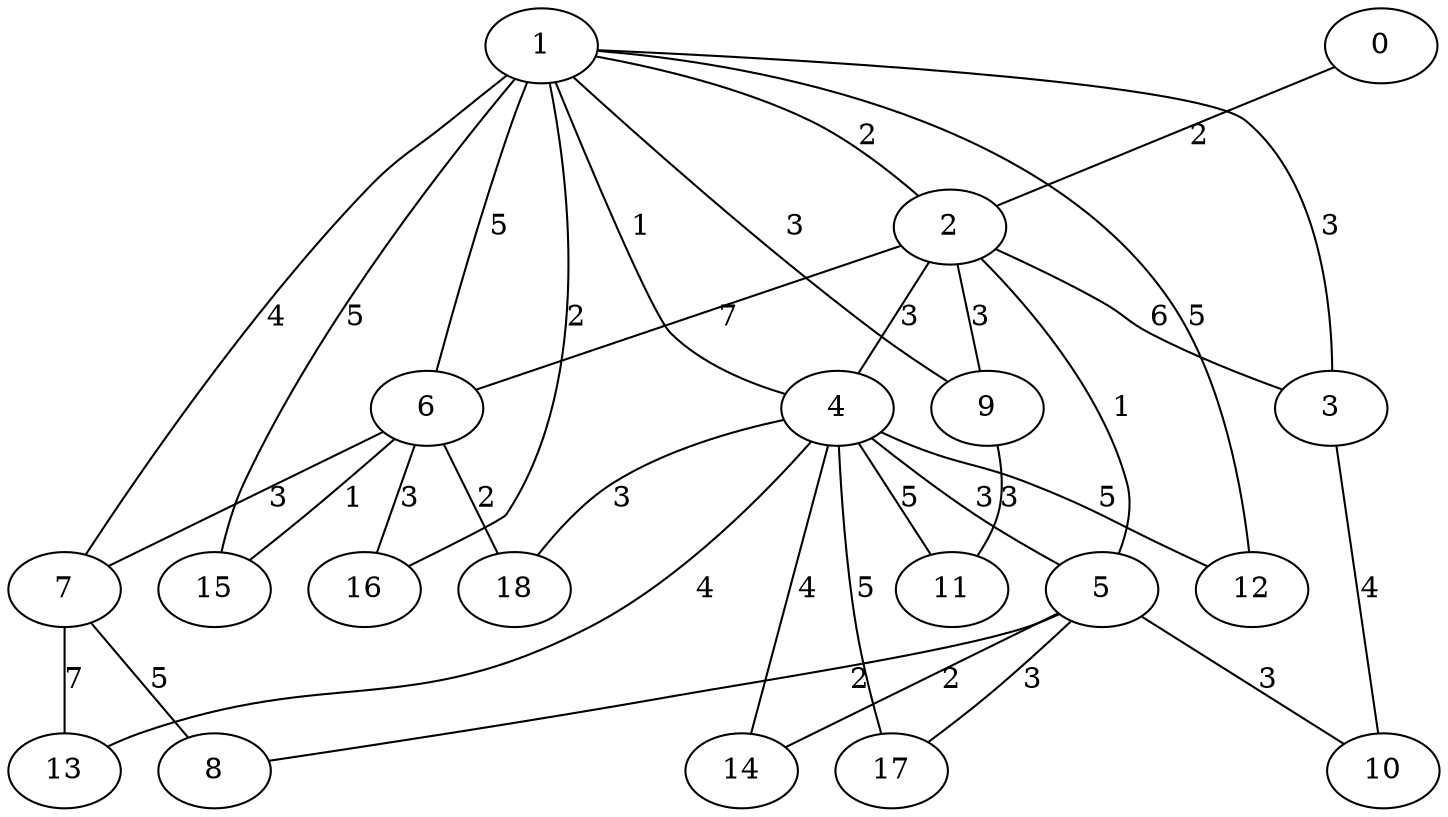 graph g {
  0 [ habit = 8, size = 178, x = 3, y = 3 ]
  1 [ habit = 9, size = 249, x = 4, y = 7 ]
  2 [ habit = 3, size = 125, x = 5, y = 5 ]
  3 [ habit = 6, size = 178, x = 4, y = 3 ]
  4 [ habit = 8, size = 99, x = 7, y = 7 ]
  5 [ habit = 1, size = 61, x = 8, y = 4 ]
  6 [ habit = 4, size = 428, x = 2, y = 8 ]
  7 [ habit = 3, size = 494, x = 3, y = 5 ]
  8 [ habit = 9, size = 494, x = 6, y = 2 ]
  9 [ base = 1, habit = 9, size = 185, x = 7, y = 8 ]
  10 [ habit = 1, size = 248, x = 8, y = 1 ]
  11 [ habit = 7, size = 75, x = 10, y = 9 ]
  12 [ habit = 6, size = 484, x = 7, y = 10 ]
  13 [ base = 2, habit = 3, size = 299, x = 6, y = 10 ]
  14 [ habit = 1, size = 250, x = 10, y = 6 ]
  15 [ habit = 9, size = 341, x = 1, y = 9 ]
  16 [ habit = 1, size = 93, x = 1, y = 6 ]
  17 [ habit = 9, size = 191, x = 10, y = 4 ]
  18 [ habit = 4, size = 291, x = 4, y = 9 ]

  0 -- 2 [ label = 2, weight = 2 ]
  1 -- 7 [ label = 4, weight = 4 ]
  1 -- 12 [ label = 5, weight = 5 ]
  1 -- 9 [ label = 3, weight = 3 ]
  1 -- 6 [ label = 5, weight = 5 ]
  1 -- 4 [ label = 1, weight = 1 ]
  1 -- 3 [ label = 3, weight = 3 ]
  1 -- 2 [ label = 2, weight = 2 ]
  1 -- 15 [ label = 5, weight = 5 ]
  1 -- 16 [ label = 2, weight = 2 ]
  2 -- 3 [ label = 6, weight = 6 ]
  2 -- 4 [ label = 3, weight = 3 ]
  2 -- 6 [ label = 7, weight = 7 ]
  2 -- 9 [ label = 3, weight = 3 ]
  2 -- 5 [ label = 1, weight = 1 ]
  3 -- 10 [ label = 4, weight = 4 ]
  4 -- 13 [ label = 4, weight = 4 ]
  4 -- 14 [ label = 4, weight = 4 ]
  4 -- 17 [ label = 5, weight = 5 ]
  4 -- 18 [ label = 3, weight = 3 ]
  4 -- 12 [ label = 5, weight = 5 ]
  4 -- 11 [ label = 5, weight = 5 ]
  4 -- 5 [ label = 3, weight = 3 ]
  5 -- 17 [ label = 3, weight = 3 ]
  5 -- 8 [ label = 2, weight = 2 ]
  5 -- 14 [ label = 2, weight = 2 ]
  5 -- 10 [ label = 3, weight = 3 ]
  6 -- 16 [ label = 3, weight = 3 ]
  6 -- 7 [ label = 3, weight = 3 ]
  6 -- 18 [ label = 2, weight = 2 ]
  6 -- 15 [ label = 1, weight = 1 ]
  7 -- 8 [ label = 5, weight = 5 ]
  7 -- 13 [ label = 7, weight = 7 ]
  9 -- 11 [ label = 3, weight = 3 ]
}

